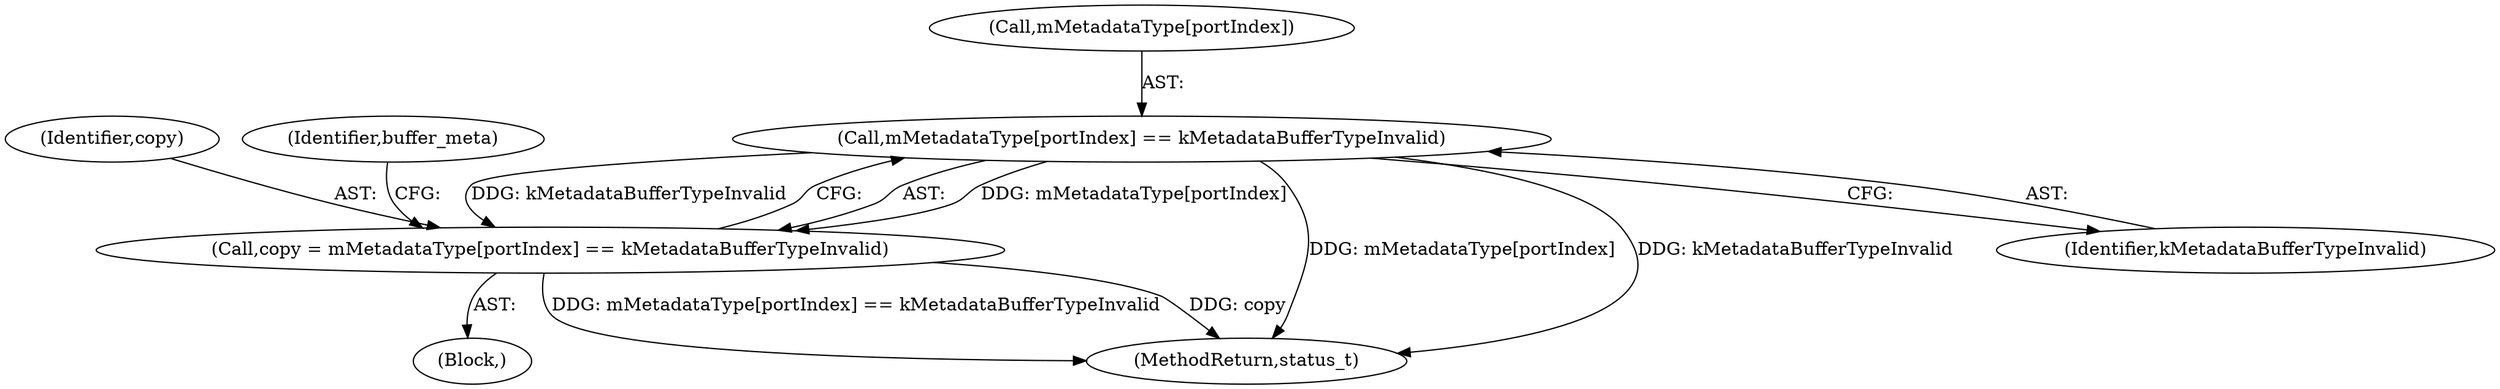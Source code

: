 digraph "0_Android_640b04121d7cd2cac90e2f7c82b97fce05f074a5@array" {
"1000138" [label="(Call,mMetadataType[portIndex] == kMetadataBufferTypeInvalid)"];
"1000136" [label="(Call,copy = mMetadataType[portIndex] == kMetadataBufferTypeInvalid)"];
"1000137" [label="(Identifier,copy)"];
"1000234" [label="(MethodReturn,status_t)"];
"1000136" [label="(Call,copy = mMetadataType[portIndex] == kMetadataBufferTypeInvalid)"];
"1000145" [label="(Identifier,buffer_meta)"];
"1000108" [label="(Block,)"];
"1000142" [label="(Identifier,kMetadataBufferTypeInvalid)"];
"1000139" [label="(Call,mMetadataType[portIndex])"];
"1000138" [label="(Call,mMetadataType[portIndex] == kMetadataBufferTypeInvalid)"];
"1000138" -> "1000136"  [label="AST: "];
"1000138" -> "1000142"  [label="CFG: "];
"1000139" -> "1000138"  [label="AST: "];
"1000142" -> "1000138"  [label="AST: "];
"1000136" -> "1000138"  [label="CFG: "];
"1000138" -> "1000234"  [label="DDG: mMetadataType[portIndex]"];
"1000138" -> "1000234"  [label="DDG: kMetadataBufferTypeInvalid"];
"1000138" -> "1000136"  [label="DDG: mMetadataType[portIndex]"];
"1000138" -> "1000136"  [label="DDG: kMetadataBufferTypeInvalid"];
"1000136" -> "1000108"  [label="AST: "];
"1000137" -> "1000136"  [label="AST: "];
"1000145" -> "1000136"  [label="CFG: "];
"1000136" -> "1000234"  [label="DDG: mMetadataType[portIndex] == kMetadataBufferTypeInvalid"];
"1000136" -> "1000234"  [label="DDG: copy"];
}
